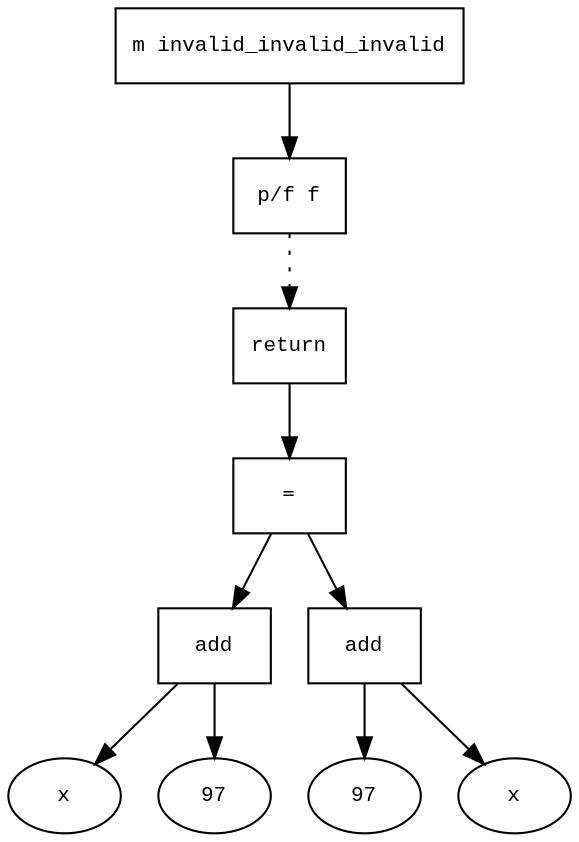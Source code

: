 digraph AST {
  graph [fontname="Times New Roman",fontsize=10];
  node  [fontname="Courier New",fontsize=10];
  edge  [fontname="Times New Roman",fontsize=10];

  node0 [label="m invalid_invalid_invalid",shape=box];
  node2 [label="p/f f",shape=box];
  node11 [label="return",shape=box];
  node10 [label="=",shape=box];
  node6 [label="add",shape=box];
  node4 [label="x",shape=ellipse];
  node6->node4;
  node5 [label="97",shape=ellipse];
  node6->node5;
  node10->node6;
  node9 [label="add",shape=box];
  node7 [label="97",shape=ellipse];
  node9->node7;
  node8 [label="x",shape=ellipse];
  node9->node8;
  node10->node9;
  node11->node10;
  node2 -> node11 [style=dotted];
  node0 -> node2;
}
